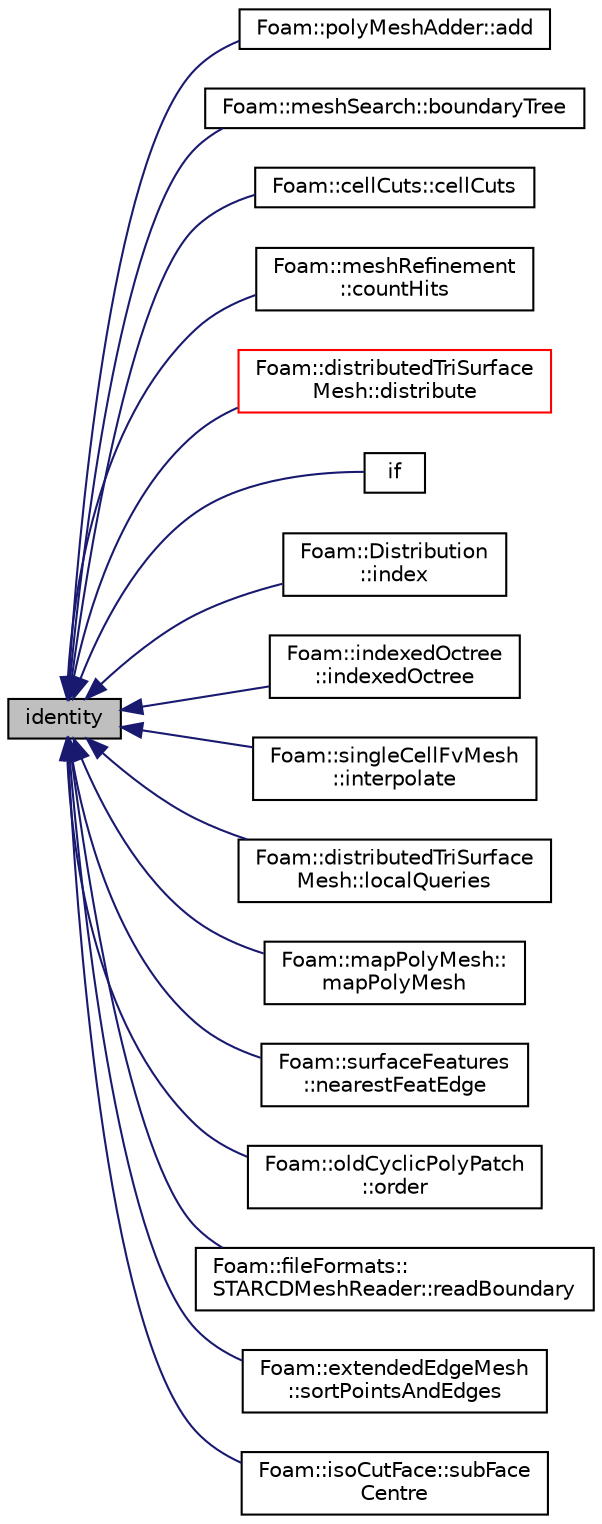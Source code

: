 digraph "identity"
{
  bgcolor="transparent";
  edge [fontname="Helvetica",fontsize="10",labelfontname="Helvetica",labelfontsize="10"];
  node [fontname="Helvetica",fontsize="10",shape=record];
  rankdir="LR";
  Node1 [label="identity",height=0.2,width=0.4,color="black", fillcolor="grey75", style="filled" fontcolor="black"];
  Node1 -> Node2 [dir="back",color="midnightblue",fontsize="10",style="solid",fontname="Helvetica"];
  Node2 [label="Foam::polyMeshAdder::add",height=0.2,width=0.4,color="black",URL="$classFoam_1_1polyMeshAdder.html#a24c9d73a4265ffdfd8fd7fc1c73a1cdc",tooltip="Add two polyMeshes. Returns new polyMesh and map construct. "];
  Node1 -> Node3 [dir="back",color="midnightblue",fontsize="10",style="solid",fontname="Helvetica"];
  Node3 [label="Foam::meshSearch::boundaryTree",height=0.2,width=0.4,color="black",URL="$classFoam_1_1meshSearch.html#a99d8a0131091e3666e9f48ebc6b3dbc0",tooltip="Get (demand driven) reference to octree holding all. "];
  Node1 -> Node4 [dir="back",color="midnightblue",fontsize="10",style="solid",fontname="Helvetica"];
  Node4 [label="Foam::cellCuts::cellCuts",height=0.2,width=0.4,color="black",URL="$classFoam_1_1cellCuts.html#a5b3e99c1e8570ffcea6f2c315bc8aa10",tooltip="Construct from pattern of cuts. Detect cells to cut. "];
  Node1 -> Node5 [dir="back",color="midnightblue",fontsize="10",style="solid",fontname="Helvetica"];
  Node5 [label="Foam::meshRefinement\l::countHits",height=0.2,width=0.4,color="black",URL="$classFoam_1_1meshRefinement.html#a38b210478b6ed87639526bb88d11c147",tooltip="Count number of intersections (local) "];
  Node1 -> Node6 [dir="back",color="midnightblue",fontsize="10",style="solid",fontname="Helvetica"];
  Node6 [label="Foam::distributedTriSurface\lMesh::distribute",height=0.2,width=0.4,color="red",URL="$classFoam_1_1distributedTriSurfaceMesh.html#a30b981a389a43e4853d4dec45e4e5edb",tooltip="Set bounds of surface. Bounds currently set as list of. "];
  Node1 -> Node7 [dir="back",color="midnightblue",fontsize="10",style="solid",fontname="Helvetica"];
  Node7 [label="if",height=0.2,width=0.4,color="black",URL="$mergePatchPairs_8H.html#a865952261ce238e9eb6b5eba398459a6"];
  Node1 -> Node8 [dir="back",color="midnightblue",fontsize="10",style="solid",fontname="Helvetica"];
  Node8 [label="Foam::Distribution\l::index",height=0.2,width=0.4,color="black",URL="$classFoam_1_1Distribution.html#afc2c6ca23397ec9240c9974ac5c7d0a9",tooltip="Return the appropriate List index for the given bin index. "];
  Node1 -> Node9 [dir="back",color="midnightblue",fontsize="10",style="solid",fontname="Helvetica"];
  Node9 [label="Foam::indexedOctree\l::indexedOctree",height=0.2,width=0.4,color="black",URL="$classFoam_1_1indexedOctree.html#a7cafaee8b342fe6c0f4fddd6b0e8cb59",tooltip="Construct from shapes. "];
  Node1 -> Node10 [dir="back",color="midnightblue",fontsize="10",style="solid",fontname="Helvetica"];
  Node10 [label="Foam::singleCellFvMesh\l::interpolate",height=0.2,width=0.4,color="black",URL="$classFoam_1_1singleCellFvMesh.html#a7f0d8ba2b6a4c4c47fd025904753a3fc",tooltip="Map volField. Internal field set to average, patch fields straight copies. "];
  Node1 -> Node11 [dir="back",color="midnightblue",fontsize="10",style="solid",fontname="Helvetica"];
  Node11 [label="Foam::distributedTriSurface\lMesh::localQueries",height=0.2,width=0.4,color="black",URL="$classFoam_1_1distributedTriSurfaceMesh.html#a3192e966fdbcf58cb4839e7498f4c2bd",tooltip="Obtains global indices from pointIndexHit and swaps them back. "];
  Node1 -> Node12 [dir="back",color="midnightblue",fontsize="10",style="solid",fontname="Helvetica"];
  Node12 [label="Foam::mapPolyMesh::\lmapPolyMesh",height=0.2,width=0.4,color="black",URL="$classFoam_1_1mapPolyMesh.html#a7de168e977d4804de60e3eecc6c5a077",tooltip="Construct from mesh. "];
  Node1 -> Node13 [dir="back",color="midnightblue",fontsize="10",style="solid",fontname="Helvetica"];
  Node13 [label="Foam::surfaceFeatures\l::nearestFeatEdge",height=0.2,width=0.4,color="black",URL="$classFoam_1_1surfaceFeatures.html#a1886e792c1c3df0142ae87adadbd7aef",tooltip="Find nearest feature edge to each surface edge. Uses the. "];
  Node1 -> Node14 [dir="back",color="midnightblue",fontsize="10",style="solid",fontname="Helvetica"];
  Node14 [label="Foam::oldCyclicPolyPatch\l::order",height=0.2,width=0.4,color="black",URL="$classFoam_1_1oldCyclicPolyPatch.html#a557fadfc4a0e74703deefb12da057df5",tooltip="Return new ordering for primitivePatch. "];
  Node1 -> Node15 [dir="back",color="midnightblue",fontsize="10",style="solid",fontname="Helvetica"];
  Node15 [label="Foam::fileFormats::\lSTARCDMeshReader::readBoundary",height=0.2,width=0.4,color="black",URL="$classFoam_1_1fileFormats_1_1STARCDMeshReader.html#aaa5ec51e2b805018e53dda083fdaf762",tooltip="Read boundary (cell/face) definitions. "];
  Node1 -> Node16 [dir="back",color="midnightblue",fontsize="10",style="solid",fontname="Helvetica"];
  Node16 [label="Foam::extendedEdgeMesh\l::sortPointsAndEdges",height=0.2,width=0.4,color="black",URL="$classFoam_1_1extendedEdgeMesh.html#a426fc67d70e364a54570d27d026c8f13"];
  Node1 -> Node17 [dir="back",color="midnightblue",fontsize="10",style="solid",fontname="Helvetica"];
  Node17 [label="Foam::isoCutFace::subFace\lCentre",height=0.2,width=0.4,color="black",URL="$classFoam_1_1isoCutFace.html#af5e5b97d0610e558f804bb2f1f0690e8"];
}
